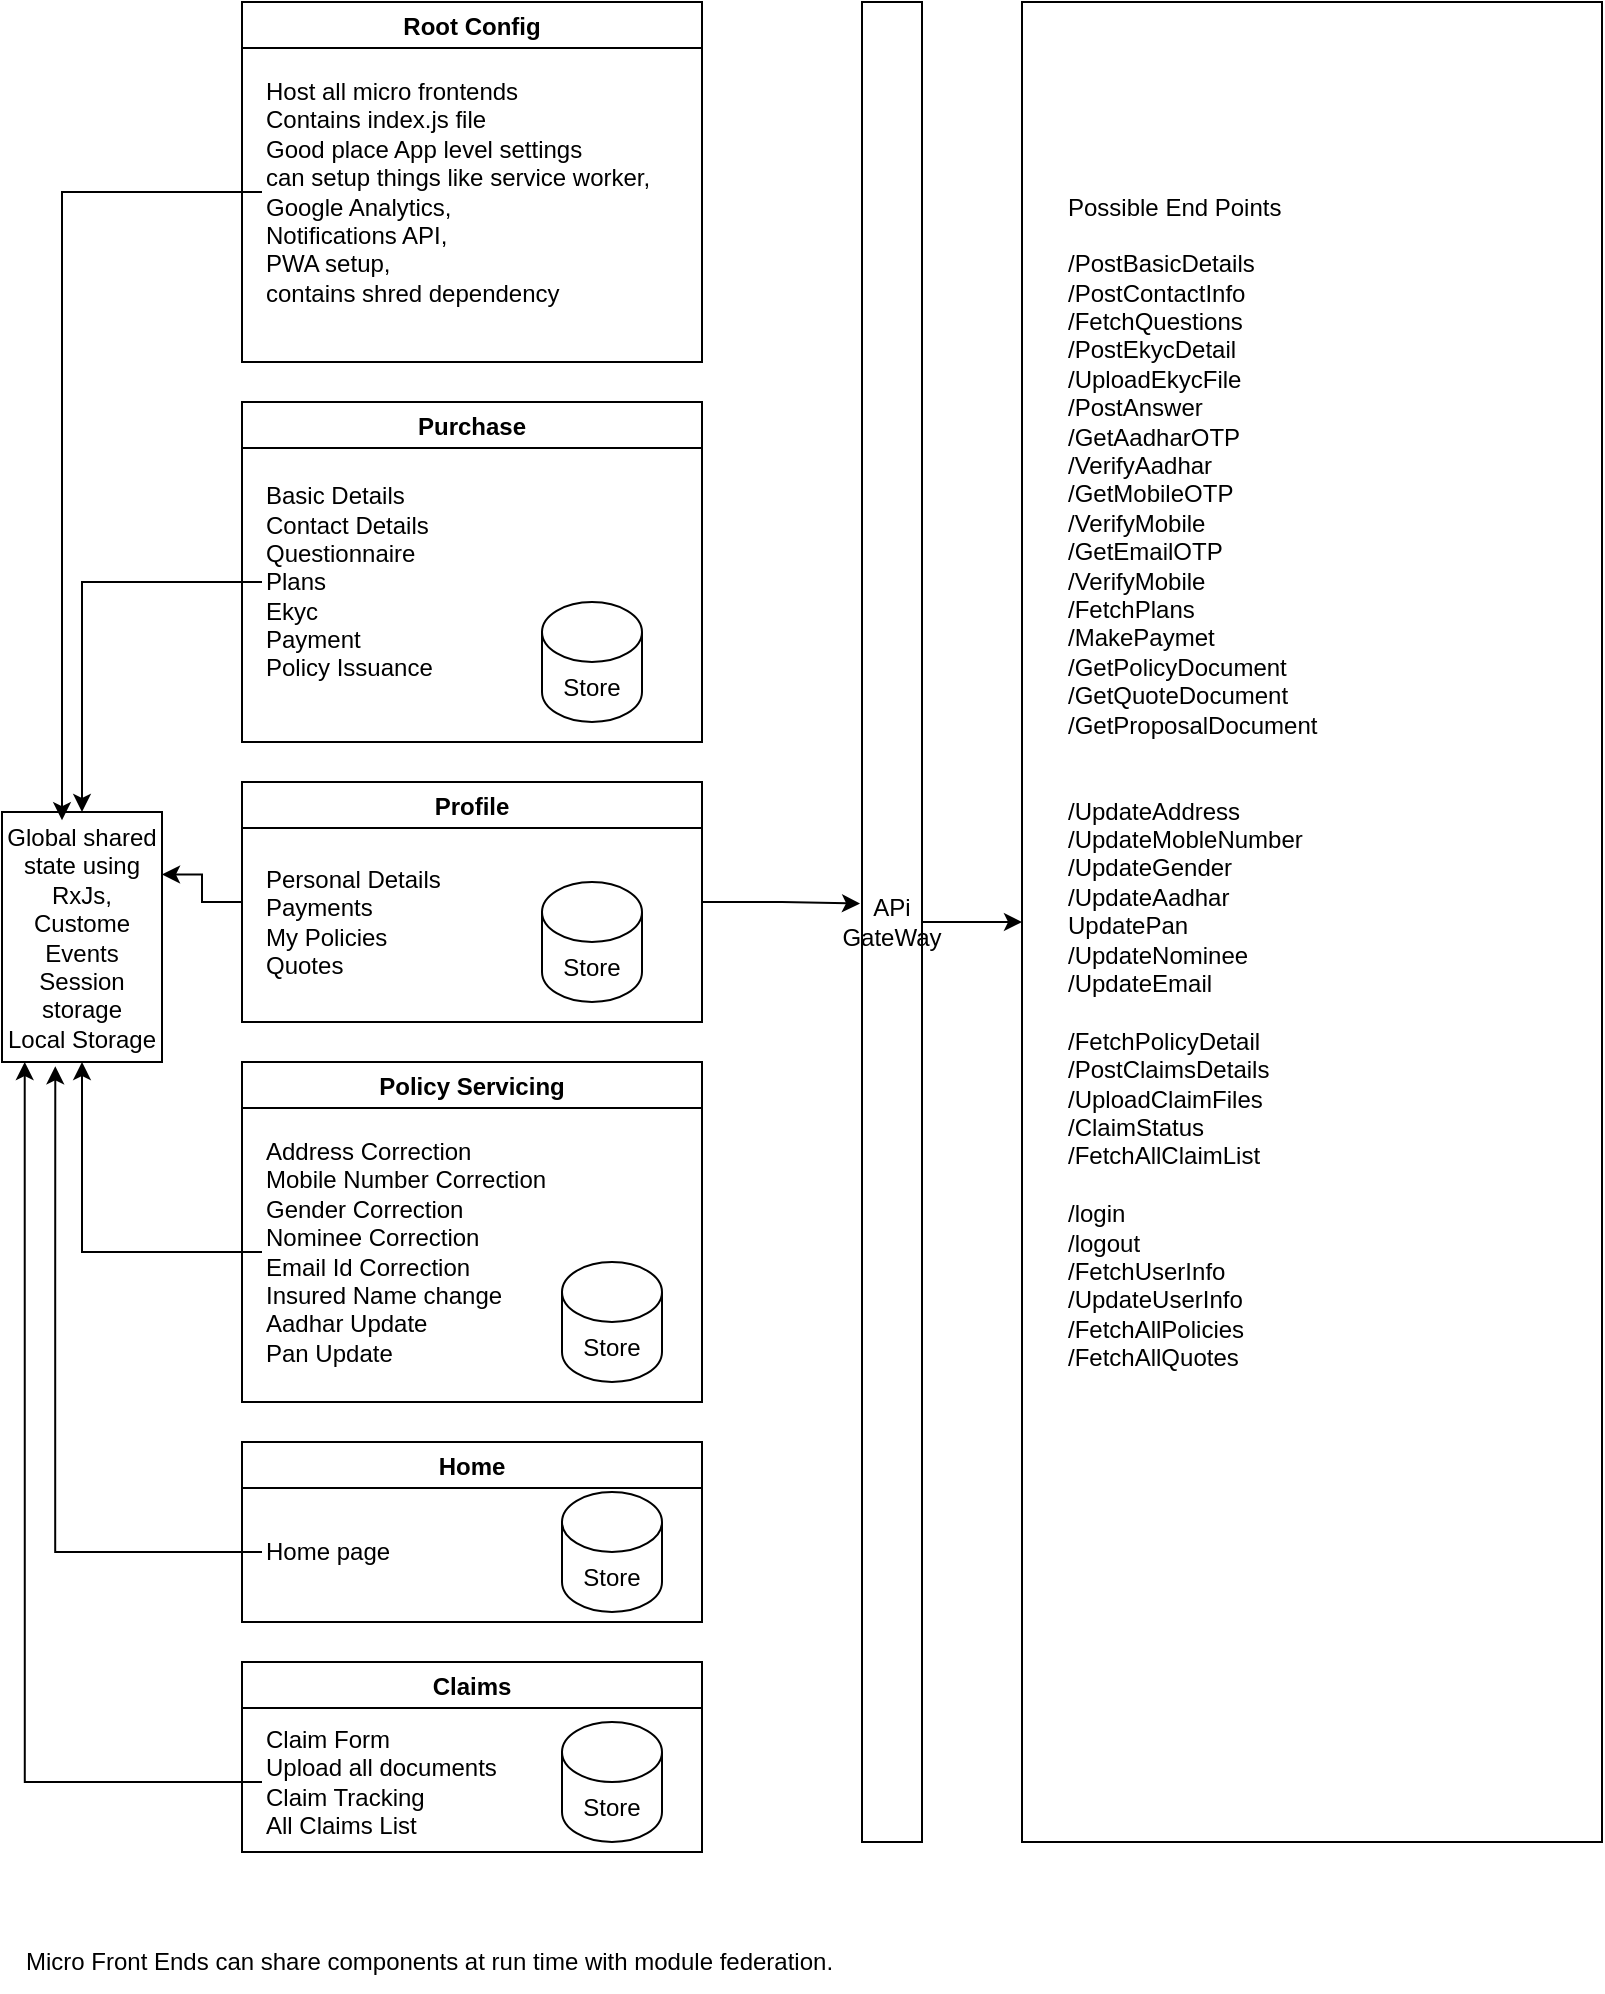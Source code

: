 <mxfile version="20.2.6" type="github">
  <diagram id="-RJAa01F9moYpCf0gjcI" name="Page-1">
    <mxGraphModel dx="1294" dy="834" grid="1" gridSize="10" guides="1" tooltips="1" connect="1" arrows="1" fold="1" page="1" pageScale="1" pageWidth="850" pageHeight="1100" math="0" shadow="0">
      <root>
        <mxCell id="0" />
        <mxCell id="1" parent="0" />
        <mxCell id="q8OR-bMU872VG7XzWhov-12" value="Purchase" style="swimlane;fillColor=default;" parent="1" vertex="1">
          <mxGeometry x="130" y="240" width="230" height="170" as="geometry" />
        </mxCell>
        <mxCell id="q8OR-bMU872VG7XzWhov-17" value="Basic Details&lt;br&gt;Contact Details&lt;br&gt;Questionnaire&lt;br&gt;Plans&lt;br&gt;Ekyc&lt;br&gt;Payment&lt;br&gt;Policy Issuance" style="text;html=1;align=left;verticalAlign=middle;resizable=0;points=[];autosize=1;strokeColor=none;fillColor=none;" parent="q8OR-bMU872VG7XzWhov-12" vertex="1">
          <mxGeometry x="10" y="35" width="110" height="110" as="geometry" />
        </mxCell>
        <mxCell id="q8OR-bMU872VG7XzWhov-25" value="Store" style="shape=cylinder3;whiteSpace=wrap;html=1;boundedLbl=1;backgroundOutline=1;size=15;fillColor=none;" parent="q8OR-bMU872VG7XzWhov-12" vertex="1">
          <mxGeometry x="150" y="100" width="50" height="60" as="geometry" />
        </mxCell>
        <mxCell id="q8OR-bMU872VG7XzWhov-21" value="Policy Servicing" style="swimlane;fillColor=none;" parent="1" vertex="1">
          <mxGeometry x="130" y="570" width="230" height="170" as="geometry" />
        </mxCell>
        <mxCell id="q8OR-bMU872VG7XzWhov-22" value="Address Correction&lt;br&gt;Mobile Number Correction&lt;br&gt;Gender Correction&lt;br&gt;Nominee Correction&lt;br&gt;Email Id Correction&lt;br&gt;Insured Name change&lt;br&gt;Aadhar Update&lt;br&gt;Pan Update" style="text;html=1;align=left;verticalAlign=middle;resizable=0;points=[];autosize=1;strokeColor=none;fillColor=none;" parent="q8OR-bMU872VG7XzWhov-21" vertex="1">
          <mxGeometry x="10" y="30" width="160" height="130" as="geometry" />
        </mxCell>
        <mxCell id="q8OR-bMU872VG7XzWhov-45" value="Store" style="shape=cylinder3;whiteSpace=wrap;html=1;boundedLbl=1;backgroundOutline=1;size=15;fillColor=none;" parent="q8OR-bMU872VG7XzWhov-21" vertex="1">
          <mxGeometry x="160" y="100" width="50" height="60" as="geometry" />
        </mxCell>
        <mxCell id="q8OR-bMU872VG7XzWhov-61" style="edgeStyle=orthogonalEdgeStyle;rounded=0;orthogonalLoop=1;jettySize=auto;html=1;entryX=1;entryY=0.25;entryDx=0;entryDy=0;" parent="1" source="q8OR-bMU872VG7XzWhov-26" target="q8OR-bMU872VG7XzWhov-46" edge="1">
          <mxGeometry relative="1" as="geometry" />
        </mxCell>
        <mxCell id="q8OR-bMU872VG7XzWhov-65" style="edgeStyle=orthogonalEdgeStyle;rounded=0;orthogonalLoop=1;jettySize=auto;html=1;entryX=-0.033;entryY=0.49;entryDx=0;entryDy=0;entryPerimeter=0;" parent="1" source="q8OR-bMU872VG7XzWhov-26" target="q8OR-bMU872VG7XzWhov-62" edge="1">
          <mxGeometry relative="1" as="geometry" />
        </mxCell>
        <mxCell id="q8OR-bMU872VG7XzWhov-26" value="Profile" style="swimlane;fillColor=none;" parent="1" vertex="1">
          <mxGeometry x="130" y="430" width="230" height="120" as="geometry" />
        </mxCell>
        <mxCell id="q8OR-bMU872VG7XzWhov-27" value="Personal Details&lt;br&gt;Payments&lt;br&gt;My Policies&lt;br&gt;Quotes" style="text;html=1;align=left;verticalAlign=middle;resizable=0;points=[];autosize=1;strokeColor=none;fillColor=none;" parent="q8OR-bMU872VG7XzWhov-26" vertex="1">
          <mxGeometry x="10" y="35" width="110" height="70" as="geometry" />
        </mxCell>
        <mxCell id="q8OR-bMU872VG7XzWhov-28" value="Store" style="shape=cylinder3;whiteSpace=wrap;html=1;boundedLbl=1;backgroundOutline=1;size=15;fillColor=none;" parent="q8OR-bMU872VG7XzWhov-26" vertex="1">
          <mxGeometry x="150" y="50" width="50" height="60" as="geometry" />
        </mxCell>
        <mxCell id="q8OR-bMU872VG7XzWhov-29" value="Claims" style="swimlane;fillColor=none;" parent="1" vertex="1">
          <mxGeometry x="130" y="870" width="230" height="95" as="geometry" />
        </mxCell>
        <mxCell id="q8OR-bMU872VG7XzWhov-30" value="Claim Form&amp;nbsp;&lt;br&gt;Upload all documents&lt;br&gt;Claim Tracking&lt;br&gt;All Claims List" style="text;html=1;align=left;verticalAlign=middle;resizable=0;points=[];autosize=1;strokeColor=none;fillColor=none;" parent="q8OR-bMU872VG7XzWhov-29" vertex="1">
          <mxGeometry x="10" y="25" width="140" height="70" as="geometry" />
        </mxCell>
        <mxCell id="q8OR-bMU872VG7XzWhov-31" value="Store" style="shape=cylinder3;whiteSpace=wrap;html=1;boundedLbl=1;backgroundOutline=1;size=15;fillColor=none;" parent="q8OR-bMU872VG7XzWhov-29" vertex="1">
          <mxGeometry x="160" y="30" width="50" height="60" as="geometry" />
        </mxCell>
        <mxCell id="q8OR-bMU872VG7XzWhov-32" value="Home" style="swimlane;fillColor=none;" parent="1" vertex="1">
          <mxGeometry x="130" y="760" width="230" height="90" as="geometry" />
        </mxCell>
        <mxCell id="q8OR-bMU872VG7XzWhov-33" value="Home page" style="text;html=1;align=left;verticalAlign=middle;resizable=0;points=[];autosize=1;strokeColor=none;fillColor=none;" parent="q8OR-bMU872VG7XzWhov-32" vertex="1">
          <mxGeometry x="10" y="40" width="90" height="30" as="geometry" />
        </mxCell>
        <mxCell id="q8OR-bMU872VG7XzWhov-24" value="Store" style="shape=cylinder3;whiteSpace=wrap;html=1;boundedLbl=1;backgroundOutline=1;size=15;fillColor=none;" parent="q8OR-bMU872VG7XzWhov-32" vertex="1">
          <mxGeometry x="160" y="25" width="50" height="60" as="geometry" />
        </mxCell>
        <mxCell id="q8OR-bMU872VG7XzWhov-38" value="Root Config" style="swimlane;fillColor=none;" parent="1" vertex="1">
          <mxGeometry x="130" y="40" width="230" height="180" as="geometry" />
        </mxCell>
        <mxCell id="q8OR-bMU872VG7XzWhov-39" value="&lt;div style=&quot;&quot;&gt;&lt;span style=&quot;background-color: initial;&quot;&gt;Host all micro frontends&lt;/span&gt;&lt;/div&gt;&lt;div style=&quot;&quot;&gt;&lt;span style=&quot;background-color: initial;&quot;&gt;Contains index.js file&lt;/span&gt;&lt;br&gt;&lt;span style=&quot;background-color: initial;&quot;&gt;Good place App level settings&amp;nbsp;&lt;/span&gt;&lt;br&gt;&lt;span style=&quot;background-color: initial;&quot;&gt;can setup things like service worker,&lt;/span&gt;&lt;br&gt;&lt;span style=&quot;background-color: initial;&quot;&gt;Google Analytics,&lt;/span&gt;&lt;br&gt;&lt;span style=&quot;background-color: initial;&quot;&gt;Notifications API,&lt;/span&gt;&lt;br&gt;&lt;span style=&quot;background-color: initial;&quot;&gt;PWA setup,&lt;br&gt;&lt;/span&gt;contains shred dependency&lt;/div&gt;" style="text;html=1;align=left;verticalAlign=middle;resizable=0;points=[];autosize=1;strokeColor=none;fillColor=none;" parent="q8OR-bMU872VG7XzWhov-38" vertex="1">
          <mxGeometry x="10" y="30" width="220" height="130" as="geometry" />
        </mxCell>
        <mxCell id="q8OR-bMU872VG7XzWhov-46" value="Global shared state using&lt;br&gt;RxJs, Custome Events&lt;br&gt;Session storage&lt;br&gt;Local Storage" style="rounded=0;whiteSpace=wrap;html=1;fillColor=none;" parent="1" vertex="1">
          <mxGeometry x="10" y="445" width="80" height="125" as="geometry" />
        </mxCell>
        <mxCell id="q8OR-bMU872VG7XzWhov-53" style="edgeStyle=orthogonalEdgeStyle;rounded=0;orthogonalLoop=1;jettySize=auto;html=1;entryX=0.375;entryY=0.033;entryDx=0;entryDy=0;entryPerimeter=0;" parent="1" source="q8OR-bMU872VG7XzWhov-39" target="q8OR-bMU872VG7XzWhov-46" edge="1">
          <mxGeometry relative="1" as="geometry" />
        </mxCell>
        <mxCell id="q8OR-bMU872VG7XzWhov-54" style="edgeStyle=orthogonalEdgeStyle;rounded=0;orthogonalLoop=1;jettySize=auto;html=1;entryX=0.5;entryY=0;entryDx=0;entryDy=0;" parent="1" source="q8OR-bMU872VG7XzWhov-17" target="q8OR-bMU872VG7XzWhov-46" edge="1">
          <mxGeometry relative="1" as="geometry" />
        </mxCell>
        <mxCell id="q8OR-bMU872VG7XzWhov-57" style="edgeStyle=orthogonalEdgeStyle;rounded=0;orthogonalLoop=1;jettySize=auto;html=1;entryX=0.5;entryY=1;entryDx=0;entryDy=0;" parent="1" source="q8OR-bMU872VG7XzWhov-22" target="q8OR-bMU872VG7XzWhov-46" edge="1">
          <mxGeometry relative="1" as="geometry" />
        </mxCell>
        <mxCell id="q8OR-bMU872VG7XzWhov-58" style="edgeStyle=orthogonalEdgeStyle;rounded=0;orthogonalLoop=1;jettySize=auto;html=1;entryX=0.333;entryY=1.017;entryDx=0;entryDy=0;entryPerimeter=0;" parent="1" source="q8OR-bMU872VG7XzWhov-33" target="q8OR-bMU872VG7XzWhov-46" edge="1">
          <mxGeometry relative="1" as="geometry" />
        </mxCell>
        <mxCell id="q8OR-bMU872VG7XzWhov-60" style="edgeStyle=orthogonalEdgeStyle;rounded=0;orthogonalLoop=1;jettySize=auto;html=1;entryX=0.142;entryY=1;entryDx=0;entryDy=0;entryPerimeter=0;" parent="1" source="q8OR-bMU872VG7XzWhov-30" target="q8OR-bMU872VG7XzWhov-46" edge="1">
          <mxGeometry relative="1" as="geometry" />
        </mxCell>
        <mxCell id="dR5dwKQXDwu69-NNpGxU-3" style="edgeStyle=orthogonalEdgeStyle;rounded=0;orthogonalLoop=1;jettySize=auto;html=1;entryX=0;entryY=0.5;entryDx=0;entryDy=0;" edge="1" parent="1" source="q8OR-bMU872VG7XzWhov-62" target="dR5dwKQXDwu69-NNpGxU-1">
          <mxGeometry relative="1" as="geometry" />
        </mxCell>
        <mxCell id="q8OR-bMU872VG7XzWhov-62" value="APi&lt;br&gt;GateWay" style="rounded=0;whiteSpace=wrap;html=1;fillColor=none;" parent="1" vertex="1">
          <mxGeometry x="440" y="40" width="30" height="920" as="geometry" />
        </mxCell>
        <mxCell id="q8OR-bMU872VG7XzWhov-63" value="Micro Front Ends can share components at run time with module federation." style="text;html=1;align=left;verticalAlign=middle;resizable=0;points=[];autosize=1;strokeColor=none;fillColor=none;" parent="1" vertex="1">
          <mxGeometry x="20" y="1005" width="430" height="30" as="geometry" />
        </mxCell>
        <mxCell id="dR5dwKQXDwu69-NNpGxU-1" value="" style="rounded=0;whiteSpace=wrap;html=1;" vertex="1" parent="1">
          <mxGeometry x="520" y="40" width="290" height="920" as="geometry" />
        </mxCell>
        <mxCell id="dR5dwKQXDwu69-NNpGxU-2" value="&lt;p style=&quot;line-height: 2.1;&quot;&gt;&lt;/p&gt;&lt;div style=&quot;&quot;&gt;&lt;span style=&quot;background-color: initial;&quot;&gt;Possible End Points&lt;/span&gt;&lt;/div&gt;&lt;div style=&quot;&quot;&gt;&lt;span style=&quot;background-color: initial;&quot;&gt;&lt;br&gt;&lt;/span&gt;&lt;/div&gt;&lt;div style=&quot;&quot;&gt;&lt;span style=&quot;background-color: initial;&quot;&gt;/PostBasicDetails&lt;/span&gt;&lt;/div&gt;&lt;div style=&quot;&quot;&gt;&lt;span style=&quot;background-color: initial;&quot;&gt;/PostContactInfo&lt;/span&gt;&lt;/div&gt;&lt;div style=&quot;&quot;&gt;&lt;span style=&quot;background-color: initial;&quot;&gt;/FetchQuestions&lt;/span&gt;&lt;/div&gt;&lt;div style=&quot;&quot;&gt;&lt;span style=&quot;background-color: initial;&quot;&gt;/PostEkycDetail&lt;/span&gt;&lt;/div&gt;&lt;div style=&quot;&quot;&gt;&lt;span style=&quot;background-color: initial;&quot;&gt;/UploadEkycFile&lt;/span&gt;&lt;/div&gt;&lt;div style=&quot;&quot;&gt;&lt;span style=&quot;background-color: initial;&quot;&gt;/PostAnswer&lt;/span&gt;&lt;/div&gt;&lt;div style=&quot;&quot;&gt;&lt;span style=&quot;background-color: initial;&quot;&gt;/GetAadharOTP&lt;/span&gt;&lt;/div&gt;&lt;div style=&quot;&quot;&gt;&lt;span style=&quot;background-color: initial;&quot;&gt;/VerifyAadhar&lt;/span&gt;&lt;/div&gt;&lt;div style=&quot;&quot;&gt;&lt;span style=&quot;background-color: initial;&quot;&gt;/GetMobileOTP&lt;/span&gt;&lt;/div&gt;&lt;div style=&quot;&quot;&gt;&lt;span style=&quot;background-color: initial;&quot;&gt;/VerifyMobile&lt;/span&gt;&lt;/div&gt;&lt;div style=&quot;&quot;&gt;&lt;span style=&quot;background-color: initial;&quot;&gt;/GetEmailOTP&lt;/span&gt;&lt;/div&gt;&lt;div style=&quot;&quot;&gt;&lt;span style=&quot;background-color: initial;&quot;&gt;/VerifyMobile&lt;/span&gt;&lt;/div&gt;&lt;div style=&quot;&quot;&gt;&lt;span style=&quot;background-color: initial;&quot;&gt;/FetchPlans&lt;/span&gt;&lt;/div&gt;&lt;div style=&quot;&quot;&gt;&lt;span style=&quot;background-color: initial;&quot;&gt;/MakePaymet&lt;/span&gt;&lt;/div&gt;&lt;div style=&quot;&quot;&gt;&lt;span style=&quot;background-color: initial;&quot;&gt;/GetPolicyDocument&lt;/span&gt;&lt;/div&gt;&lt;div style=&quot;&quot;&gt;&lt;span style=&quot;background-color: initial;&quot;&gt;/GetQuoteDocument&lt;/span&gt;&lt;/div&gt;&lt;div style=&quot;&quot;&gt;&lt;span style=&quot;background-color: initial;&quot;&gt;/GetProposalDocument&lt;/span&gt;&lt;/div&gt;&lt;div style=&quot;&quot;&gt;&lt;span style=&quot;background-color: initial;&quot;&gt;&lt;br&gt;&lt;/span&gt;&lt;/div&gt;&lt;div style=&quot;&quot;&gt;&lt;span style=&quot;background-color: initial;&quot;&gt;&lt;br&gt;&lt;/span&gt;&lt;/div&gt;&lt;div style=&quot;&quot;&gt;&lt;span style=&quot;background-color: initial;&quot;&gt;/UpdateAddress&lt;/span&gt;&lt;/div&gt;&lt;div style=&quot;&quot;&gt;&lt;span style=&quot;background-color: initial;&quot;&gt;/UpdateMobleNumber&lt;/span&gt;&lt;/div&gt;&lt;div style=&quot;&quot;&gt;&lt;span style=&quot;background-color: initial;&quot;&gt;/UpdateGender&lt;/span&gt;&lt;/div&gt;&lt;div style=&quot;&quot;&gt;&lt;span style=&quot;background-color: initial;&quot;&gt;/UpdateAadhar&lt;/span&gt;&lt;/div&gt;&lt;div style=&quot;&quot;&gt;&lt;span style=&quot;background-color: initial;&quot;&gt;UpdatePan&lt;/span&gt;&lt;/div&gt;&lt;div style=&quot;&quot;&gt;&lt;span style=&quot;background-color: initial;&quot;&gt;/UpdateNominee&lt;/span&gt;&lt;/div&gt;&lt;div style=&quot;&quot;&gt;/UpdateEmail&lt;/div&gt;&lt;div style=&quot;&quot;&gt;&lt;span style=&quot;background-color: initial;&quot;&gt;&lt;br&gt;&lt;/span&gt;&lt;/div&gt;&lt;div style=&quot;&quot;&gt;&lt;span style=&quot;background-color: initial;&quot;&gt;/FetchPolicyDetail&lt;/span&gt;&lt;/div&gt;&lt;div style=&quot;&quot;&gt;&lt;span style=&quot;background-color: initial;&quot;&gt;/PostClaimsDetails&lt;/span&gt;&lt;/div&gt;&lt;div style=&quot;&quot;&gt;&lt;span style=&quot;background-color: initial;&quot;&gt;/UploadClaimFiles&lt;/span&gt;&lt;/div&gt;&lt;div style=&quot;&quot;&gt;&lt;span style=&quot;background-color: initial;&quot;&gt;/ClaimStatus&lt;/span&gt;&lt;/div&gt;&lt;div style=&quot;&quot;&gt;&lt;span style=&quot;background-color: initial;&quot;&gt;/FetchAllClaimList&lt;/span&gt;&lt;/div&gt;&lt;div style=&quot;&quot;&gt;&lt;span style=&quot;background-color: initial;&quot;&gt;&lt;br&gt;&lt;/span&gt;&lt;/div&gt;&lt;div style=&quot;&quot;&gt;/login&lt;/div&gt;&lt;div style=&quot;&quot;&gt;/logout&lt;/div&gt;&lt;div style=&quot;&quot;&gt;/FetchUserInfo&lt;/div&gt;&lt;div style=&quot;&quot;&gt;/UpdateUserInfo&lt;/div&gt;&lt;div style=&quot;&quot;&gt;/FetchAllPolicies&lt;/div&gt;&lt;div style=&quot;&quot;&gt;/FetchAllQuotes&lt;/div&gt;&lt;p&gt;&lt;/p&gt;" style="text;html=1;strokeColor=none;fillColor=none;align=left;verticalAlign=middle;whiteSpace=wrap;rounded=0;" vertex="1" parent="1">
          <mxGeometry x="541" y="50" width="219" height="760" as="geometry" />
        </mxCell>
      </root>
    </mxGraphModel>
  </diagram>
</mxfile>

